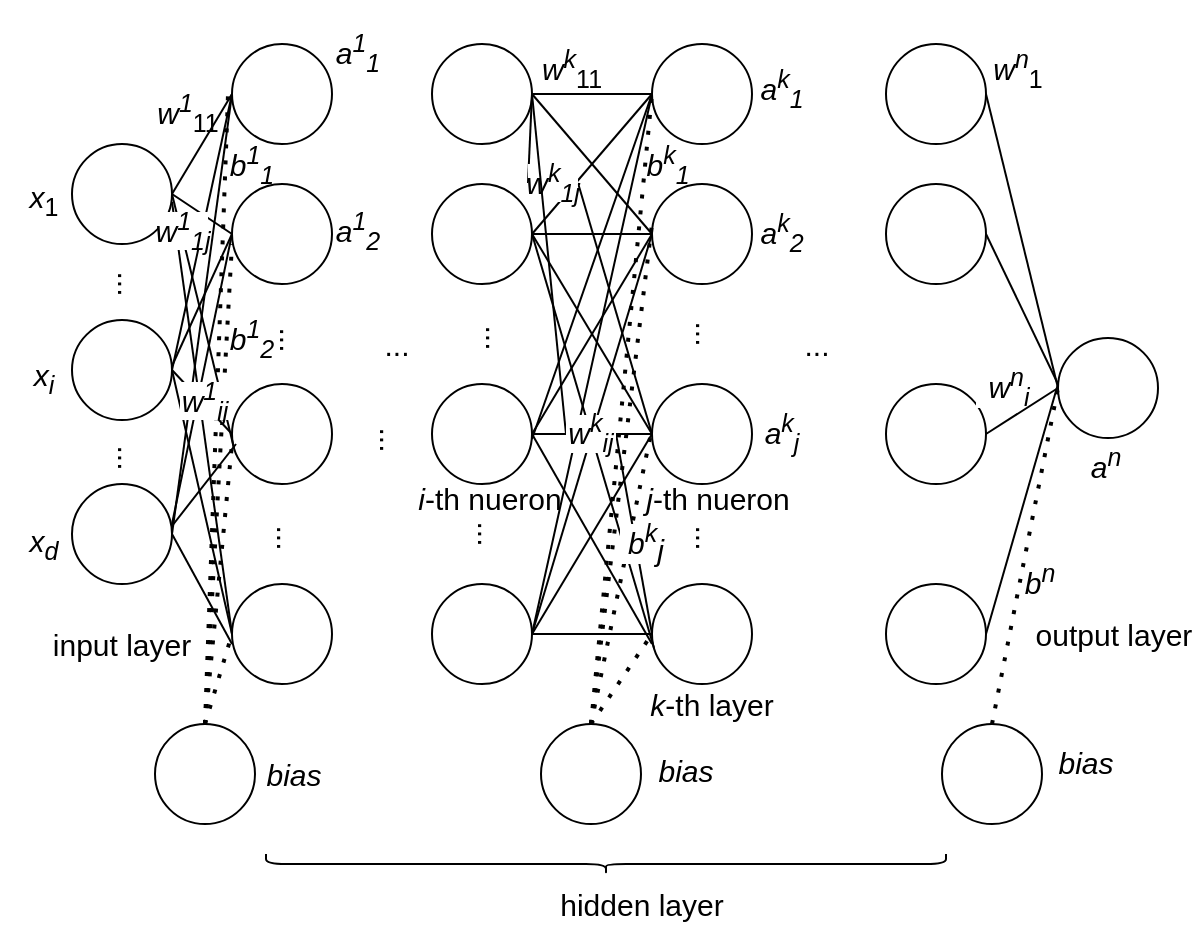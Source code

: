 <mxfile version="21.3.8" type="github">
  <diagram name="Page-1" id="8ToRotbsmDNmmr7wD_bL">
    <mxGraphModel dx="1242" dy="685" grid="1" gridSize="10" guides="1" tooltips="1" connect="1" arrows="1" fold="1" page="1" pageScale="1" pageWidth="827" pageHeight="1169" math="0" shadow="0">
      <root>
        <mxCell id="0" />
        <mxCell id="1" parent="0" />
        <mxCell id="P3CmtYsPwi7_TScskWWs-3" value="" style="ellipse;whiteSpace=wrap;html=1;aspect=fixed;" vertex="1" parent="1">
          <mxGeometry x="70" y="200" width="50" height="50" as="geometry" />
        </mxCell>
        <mxCell id="P3CmtYsPwi7_TScskWWs-4" value="" style="ellipse;whiteSpace=wrap;html=1;aspect=fixed;" vertex="1" parent="1">
          <mxGeometry x="150" y="150" width="50" height="50" as="geometry" />
        </mxCell>
        <mxCell id="P3CmtYsPwi7_TScskWWs-5" value="" style="ellipse;whiteSpace=wrap;html=1;aspect=fixed;" vertex="1" parent="1">
          <mxGeometry x="70" y="288" width="50" height="50" as="geometry" />
        </mxCell>
        <mxCell id="P3CmtYsPwi7_TScskWWs-6" value="" style="ellipse;whiteSpace=wrap;html=1;aspect=fixed;" vertex="1" parent="1">
          <mxGeometry x="70" y="370" width="50" height="50" as="geometry" />
        </mxCell>
        <mxCell id="P3CmtYsPwi7_TScskWWs-7" value="" style="ellipse;whiteSpace=wrap;html=1;aspect=fixed;" vertex="1" parent="1">
          <mxGeometry x="150" y="320" width="50" height="50" as="geometry" />
        </mxCell>
        <mxCell id="P3CmtYsPwi7_TScskWWs-8" value="" style="ellipse;whiteSpace=wrap;html=1;aspect=fixed;" vertex="1" parent="1">
          <mxGeometry x="150" y="220" width="50" height="50" as="geometry" />
        </mxCell>
        <mxCell id="P3CmtYsPwi7_TScskWWs-9" value="" style="ellipse;whiteSpace=wrap;html=1;aspect=fixed;" vertex="1" parent="1">
          <mxGeometry x="150" y="420" width="50" height="50" as="geometry" />
        </mxCell>
        <mxCell id="P3CmtYsPwi7_TScskWWs-10" value="" style="ellipse;whiteSpace=wrap;html=1;aspect=fixed;" vertex="1" parent="1">
          <mxGeometry x="250" y="420" width="50" height="50" as="geometry" />
        </mxCell>
        <mxCell id="P3CmtYsPwi7_TScskWWs-11" value="" style="ellipse;whiteSpace=wrap;html=1;aspect=fixed;" vertex="1" parent="1">
          <mxGeometry x="250" y="320" width="50" height="50" as="geometry" />
        </mxCell>
        <mxCell id="P3CmtYsPwi7_TScskWWs-12" value="" style="ellipse;whiteSpace=wrap;html=1;aspect=fixed;" vertex="1" parent="1">
          <mxGeometry x="250" y="220" width="50" height="50" as="geometry" />
        </mxCell>
        <mxCell id="P3CmtYsPwi7_TScskWWs-13" value="" style="ellipse;whiteSpace=wrap;html=1;aspect=fixed;" vertex="1" parent="1">
          <mxGeometry x="250" y="150" width="50" height="50" as="geometry" />
        </mxCell>
        <mxCell id="P3CmtYsPwi7_TScskWWs-14" value="&lt;font style=&quot;font-size: 15px;&quot;&gt;...&lt;/font&gt;" style="rounded=0;whiteSpace=wrap;html=1;strokeColor=none;fillColor=none;rotation=90;" vertex="1" parent="1">
          <mxGeometry x="84" y="260" width="30" height="20" as="geometry" />
        </mxCell>
        <mxCell id="P3CmtYsPwi7_TScskWWs-15" value="&lt;font style=&quot;font-size: 15px;&quot;&gt;...&lt;/font&gt;" style="rounded=0;whiteSpace=wrap;html=1;strokeColor=none;fillColor=none;rotation=90;" vertex="1" parent="1">
          <mxGeometry x="84" y="347" width="30" height="20" as="geometry" />
        </mxCell>
        <mxCell id="P3CmtYsPwi7_TScskWWs-16" value="&lt;font style=&quot;font-size: 15px;&quot;&gt;...&lt;/font&gt;" style="rounded=0;whiteSpace=wrap;html=1;strokeColor=none;fillColor=none;rotation=90;" vertex="1" parent="1">
          <mxGeometry x="165" y="288" width="30" height="20" as="geometry" />
        </mxCell>
        <mxCell id="P3CmtYsPwi7_TScskWWs-18" value="&lt;font style=&quot;font-size: 15px;&quot;&gt;...&lt;/font&gt;" style="rounded=0;whiteSpace=wrap;html=1;strokeColor=none;fillColor=none;rotation=90;" vertex="1" parent="1">
          <mxGeometry x="166" y="387" width="25" height="20" as="geometry" />
        </mxCell>
        <mxCell id="P3CmtYsPwi7_TScskWWs-19" value="" style="ellipse;whiteSpace=wrap;html=1;aspect=fixed;" vertex="1" parent="1">
          <mxGeometry x="563" y="297" width="50" height="50" as="geometry" />
        </mxCell>
        <mxCell id="P3CmtYsPwi7_TScskWWs-20" value="" style="endArrow=none;html=1;rounded=0;exitX=1;exitY=0.5;exitDx=0;exitDy=0;entryX=0;entryY=0.5;entryDx=0;entryDy=0;" edge="1" parent="1" source="P3CmtYsPwi7_TScskWWs-3" target="P3CmtYsPwi7_TScskWWs-4">
          <mxGeometry width="50" height="50" relative="1" as="geometry">
            <mxPoint x="390" y="450" as="sourcePoint" />
            <mxPoint x="440" y="400" as="targetPoint" />
          </mxGeometry>
        </mxCell>
        <mxCell id="P3CmtYsPwi7_TScskWWs-22" value="" style="endArrow=none;html=1;rounded=0;exitX=1;exitY=0.5;exitDx=0;exitDy=0;entryX=0;entryY=0.5;entryDx=0;entryDy=0;" edge="1" parent="1" source="P3CmtYsPwi7_TScskWWs-3" target="P3CmtYsPwi7_TScskWWs-8">
          <mxGeometry width="50" height="50" relative="1" as="geometry">
            <mxPoint x="130" y="235" as="sourcePoint" />
            <mxPoint x="162" y="194" as="targetPoint" />
          </mxGeometry>
        </mxCell>
        <mxCell id="P3CmtYsPwi7_TScskWWs-23" value="" style="endArrow=none;html=1;rounded=0;exitX=1;exitY=0.5;exitDx=0;exitDy=0;entryX=0.02;entryY=0.64;entryDx=0;entryDy=0;entryPerimeter=0;" edge="1" parent="1" source="P3CmtYsPwi7_TScskWWs-3" target="P3CmtYsPwi7_TScskWWs-7">
          <mxGeometry width="50" height="50" relative="1" as="geometry">
            <mxPoint x="140" y="245" as="sourcePoint" />
            <mxPoint x="172" y="204" as="targetPoint" />
          </mxGeometry>
        </mxCell>
        <mxCell id="P3CmtYsPwi7_TScskWWs-24" value="" style="endArrow=none;html=1;rounded=0;entryX=0.04;entryY=0.68;entryDx=0;entryDy=0;entryPerimeter=0;" edge="1" parent="1">
          <mxGeometry width="50" height="50" relative="1" as="geometry">
            <mxPoint x="150" y="445" as="sourcePoint" />
            <mxPoint x="120" y="229" as="targetPoint" />
          </mxGeometry>
        </mxCell>
        <mxCell id="P3CmtYsPwi7_TScskWWs-25" value="" style="endArrow=none;html=1;rounded=0;exitX=1;exitY=0.5;exitDx=0;exitDy=0;entryX=0;entryY=0.5;entryDx=0;entryDy=0;" edge="1" parent="1" source="P3CmtYsPwi7_TScskWWs-5" target="P3CmtYsPwi7_TScskWWs-4">
          <mxGeometry width="50" height="50" relative="1" as="geometry">
            <mxPoint x="160" y="265" as="sourcePoint" />
            <mxPoint x="192" y="224" as="targetPoint" />
          </mxGeometry>
        </mxCell>
        <mxCell id="P3CmtYsPwi7_TScskWWs-26" value="" style="endArrow=none;html=1;rounded=0;exitX=1;exitY=0.5;exitDx=0;exitDy=0;entryX=0;entryY=0.5;entryDx=0;entryDy=0;" edge="1" parent="1" target="P3CmtYsPwi7_TScskWWs-8">
          <mxGeometry width="50" height="50" relative="1" as="geometry">
            <mxPoint x="120" y="311" as="sourcePoint" />
            <mxPoint x="152" y="270" as="targetPoint" />
          </mxGeometry>
        </mxCell>
        <mxCell id="P3CmtYsPwi7_TScskWWs-27" value="" style="endArrow=none;html=1;rounded=0;exitX=1;exitY=0.5;exitDx=0;exitDy=0;entryX=0;entryY=0.5;entryDx=0;entryDy=0;" edge="1" parent="1" source="P3CmtYsPwi7_TScskWWs-5" target="P3CmtYsPwi7_TScskWWs-7">
          <mxGeometry width="50" height="50" relative="1" as="geometry">
            <mxPoint x="180" y="285" as="sourcePoint" />
            <mxPoint x="212" y="244" as="targetPoint" />
          </mxGeometry>
        </mxCell>
        <mxCell id="P3CmtYsPwi7_TScskWWs-28" value="" style="endArrow=none;html=1;rounded=0;exitX=1;exitY=0.5;exitDx=0;exitDy=0;entryX=0;entryY=0.5;entryDx=0;entryDy=0;" edge="1" parent="1" source="P3CmtYsPwi7_TScskWWs-5" target="P3CmtYsPwi7_TScskWWs-9">
          <mxGeometry width="50" height="50" relative="1" as="geometry">
            <mxPoint x="190" y="295" as="sourcePoint" />
            <mxPoint x="222" y="254" as="targetPoint" />
          </mxGeometry>
        </mxCell>
        <mxCell id="P3CmtYsPwi7_TScskWWs-29" value="" style="endArrow=none;html=1;rounded=0;exitX=1;exitY=0.5;exitDx=0;exitDy=0;entryX=0;entryY=0.5;entryDx=0;entryDy=0;" edge="1" parent="1" source="P3CmtYsPwi7_TScskWWs-6" target="P3CmtYsPwi7_TScskWWs-4">
          <mxGeometry width="50" height="50" relative="1" as="geometry">
            <mxPoint x="200" y="305" as="sourcePoint" />
            <mxPoint x="232" y="264" as="targetPoint" />
          </mxGeometry>
        </mxCell>
        <mxCell id="P3CmtYsPwi7_TScskWWs-30" value="" style="endArrow=none;html=1;rounded=0;exitX=1;exitY=0.5;exitDx=0;exitDy=0;entryX=0.04;entryY=0.68;entryDx=0;entryDy=0;entryPerimeter=0;" edge="1" parent="1">
          <mxGeometry width="50" height="50" relative="1" as="geometry">
            <mxPoint x="120" y="391" as="sourcePoint" />
            <mxPoint x="152" y="350" as="targetPoint" />
          </mxGeometry>
        </mxCell>
        <mxCell id="P3CmtYsPwi7_TScskWWs-31" value="" style="endArrow=none;html=1;rounded=0;exitX=1;exitY=0.5;exitDx=0;exitDy=0;" edge="1" parent="1" source="P3CmtYsPwi7_TScskWWs-6">
          <mxGeometry width="50" height="50" relative="1" as="geometry">
            <mxPoint x="220" y="325" as="sourcePoint" />
            <mxPoint x="150" y="450" as="targetPoint" />
          </mxGeometry>
        </mxCell>
        <mxCell id="P3CmtYsPwi7_TScskWWs-32" value="" style="endArrow=none;html=1;rounded=0;entryX=0;entryY=0.5;entryDx=0;entryDy=0;" edge="1" parent="1" target="P3CmtYsPwi7_TScskWWs-8">
          <mxGeometry width="50" height="50" relative="1" as="geometry">
            <mxPoint x="120" y="390" as="sourcePoint" />
            <mxPoint x="146" y="347" as="targetPoint" />
          </mxGeometry>
        </mxCell>
        <mxCell id="P3CmtYsPwi7_TScskWWs-33" value="&lt;font style=&quot;font-size: 15px;&quot;&gt;...&lt;/font&gt;" style="rounded=0;whiteSpace=wrap;html=1;strokeColor=none;fillColor=none;rotation=0;" vertex="1" parent="1">
          <mxGeometry x="220" y="290" width="25" height="20" as="geometry" />
        </mxCell>
        <mxCell id="P3CmtYsPwi7_TScskWWs-34" value="" style="ellipse;whiteSpace=wrap;html=1;aspect=fixed;" vertex="1" parent="1">
          <mxGeometry x="477" y="420" width="50" height="50" as="geometry" />
        </mxCell>
        <mxCell id="P3CmtYsPwi7_TScskWWs-35" value="" style="ellipse;whiteSpace=wrap;html=1;aspect=fixed;" vertex="1" parent="1">
          <mxGeometry x="477" y="320" width="50" height="50" as="geometry" />
        </mxCell>
        <mxCell id="P3CmtYsPwi7_TScskWWs-36" value="" style="ellipse;whiteSpace=wrap;html=1;aspect=fixed;" vertex="1" parent="1">
          <mxGeometry x="477" y="220" width="50" height="50" as="geometry" />
        </mxCell>
        <mxCell id="P3CmtYsPwi7_TScskWWs-37" value="" style="ellipse;whiteSpace=wrap;html=1;aspect=fixed;" vertex="1" parent="1">
          <mxGeometry x="477" y="150" width="50" height="50" as="geometry" />
        </mxCell>
        <mxCell id="P3CmtYsPwi7_TScskWWs-38" value="&lt;font style=&quot;font-size: 15px;&quot;&gt;...&lt;/font&gt;" style="rounded=0;whiteSpace=wrap;html=1;strokeColor=none;fillColor=none;rotation=0;" vertex="1" parent="1">
          <mxGeometry x="430" y="290" width="25" height="20" as="geometry" />
        </mxCell>
        <mxCell id="P3CmtYsPwi7_TScskWWs-42" value="" style="endArrow=none;html=1;rounded=0;exitX=1;exitY=0.5;exitDx=0;exitDy=0;entryX=0;entryY=0.5;entryDx=0;entryDy=0;" edge="1" parent="1" source="P3CmtYsPwi7_TScskWWs-37" target="P3CmtYsPwi7_TScskWWs-19">
          <mxGeometry width="50" height="50" relative="1" as="geometry">
            <mxPoint x="473" y="450" as="sourcePoint" />
            <mxPoint x="523" y="400" as="targetPoint" />
          </mxGeometry>
        </mxCell>
        <mxCell id="P3CmtYsPwi7_TScskWWs-45" value="" style="endArrow=none;html=1;rounded=0;exitX=1;exitY=0.5;exitDx=0;exitDy=0;" edge="1" parent="1" source="P3CmtYsPwi7_TScskWWs-34">
          <mxGeometry width="50" height="50" relative="1" as="geometry">
            <mxPoint x="557" y="205" as="sourcePoint" />
            <mxPoint x="563" y="320" as="targetPoint" />
          </mxGeometry>
        </mxCell>
        <mxCell id="P3CmtYsPwi7_TScskWWs-46" value="" style="endArrow=none;html=1;rounded=0;exitX=1;exitY=0.5;exitDx=0;exitDy=0;" edge="1" parent="1" source="P3CmtYsPwi7_TScskWWs-36">
          <mxGeometry width="50" height="50" relative="1" as="geometry">
            <mxPoint x="567" y="215" as="sourcePoint" />
            <mxPoint x="563" y="320" as="targetPoint" />
          </mxGeometry>
        </mxCell>
        <mxCell id="P3CmtYsPwi7_TScskWWs-47" value="" style="ellipse;whiteSpace=wrap;html=1;aspect=fixed;" vertex="1" parent="1">
          <mxGeometry x="360" y="420" width="50" height="50" as="geometry" />
        </mxCell>
        <mxCell id="P3CmtYsPwi7_TScskWWs-48" value="" style="ellipse;whiteSpace=wrap;html=1;aspect=fixed;" vertex="1" parent="1">
          <mxGeometry x="360" y="320" width="50" height="50" as="geometry" />
        </mxCell>
        <mxCell id="P3CmtYsPwi7_TScskWWs-49" value="" style="ellipse;whiteSpace=wrap;html=1;aspect=fixed;" vertex="1" parent="1">
          <mxGeometry x="360" y="220" width="50" height="50" as="geometry" />
        </mxCell>
        <mxCell id="P3CmtYsPwi7_TScskWWs-50" value="" style="ellipse;whiteSpace=wrap;html=1;aspect=fixed;" vertex="1" parent="1">
          <mxGeometry x="360" y="150" width="50" height="50" as="geometry" />
        </mxCell>
        <mxCell id="P3CmtYsPwi7_TScskWWs-51" value="&lt;font style=&quot;font-size: 15px;&quot;&gt;...&lt;/font&gt;" style="rounded=0;whiteSpace=wrap;html=1;strokeColor=none;fillColor=none;rotation=90;" vertex="1" parent="1">
          <mxGeometry x="373" y="285" width="30" height="20" as="geometry" />
        </mxCell>
        <mxCell id="P3CmtYsPwi7_TScskWWs-52" value="&lt;font style=&quot;font-size: 15px;&quot;&gt;...&lt;/font&gt;" style="rounded=0;whiteSpace=wrap;html=1;strokeColor=none;fillColor=none;rotation=90;" vertex="1" parent="1">
          <mxGeometry x="268" y="287" width="30" height="20" as="geometry" />
        </mxCell>
        <mxCell id="P3CmtYsPwi7_TScskWWs-53" value="&lt;font style=&quot;font-size: 15px;&quot;&gt;...&lt;/font&gt;" style="rounded=0;whiteSpace=wrap;html=1;strokeColor=none;fillColor=none;rotation=90;" vertex="1" parent="1">
          <mxGeometry x="264" y="385" width="30" height="20" as="geometry" />
        </mxCell>
        <mxCell id="P3CmtYsPwi7_TScskWWs-54" value="&lt;font style=&quot;font-size: 15px;&quot;&gt;...&lt;/font&gt;" style="rounded=0;whiteSpace=wrap;html=1;strokeColor=none;fillColor=none;rotation=90;" vertex="1" parent="1">
          <mxGeometry x="373" y="387" width="30" height="20" as="geometry" />
        </mxCell>
        <mxCell id="P3CmtYsPwi7_TScskWWs-55" value="" style="endArrow=none;html=1;rounded=0;exitX=1;exitY=0.5;exitDx=0;exitDy=0;entryX=0;entryY=0.5;entryDx=0;entryDy=0;" edge="1" parent="1" source="P3CmtYsPwi7_TScskWWs-13" target="P3CmtYsPwi7_TScskWWs-50">
          <mxGeometry width="50" height="50" relative="1" as="geometry">
            <mxPoint x="410" y="450" as="sourcePoint" />
            <mxPoint x="460" y="400" as="targetPoint" />
          </mxGeometry>
        </mxCell>
        <mxCell id="P3CmtYsPwi7_TScskWWs-56" value="&lt;font style=&quot;font-size: 15px;&quot;&gt;...&lt;/font&gt;" style="rounded=0;whiteSpace=wrap;html=1;strokeColor=none;fillColor=none;rotation=90;" vertex="1" parent="1">
          <mxGeometry x="215" y="338" width="30" height="20" as="geometry" />
        </mxCell>
        <mxCell id="P3CmtYsPwi7_TScskWWs-64" value="" style="endArrow=none;html=1;rounded=0;exitX=1;exitY=0.5;exitDx=0;exitDy=0;entryX=0;entryY=0.5;entryDx=0;entryDy=0;" edge="1" parent="1" source="P3CmtYsPwi7_TScskWWs-13" target="P3CmtYsPwi7_TScskWWs-49">
          <mxGeometry width="50" height="50" relative="1" as="geometry">
            <mxPoint x="310" y="185" as="sourcePoint" />
            <mxPoint x="370" y="185" as="targetPoint" />
          </mxGeometry>
        </mxCell>
        <mxCell id="P3CmtYsPwi7_TScskWWs-65" value="" style="endArrow=none;html=1;rounded=0;exitX=1;exitY=0.5;exitDx=0;exitDy=0;entryX=0;entryY=0.5;entryDx=0;entryDy=0;" edge="1" parent="1" source="P3CmtYsPwi7_TScskWWs-98" target="P3CmtYsPwi7_TScskWWs-48">
          <mxGeometry width="50" height="50" relative="1" as="geometry">
            <mxPoint x="320" y="195" as="sourcePoint" />
            <mxPoint x="380" y="195" as="targetPoint" />
          </mxGeometry>
        </mxCell>
        <mxCell id="P3CmtYsPwi7_TScskWWs-66" value="" style="endArrow=none;html=1;rounded=0;exitX=1;exitY=0.5;exitDx=0;exitDy=0;entryX=0;entryY=0.5;entryDx=0;entryDy=0;" edge="1" parent="1" source="P3CmtYsPwi7_TScskWWs-100" target="P3CmtYsPwi7_TScskWWs-47">
          <mxGeometry width="50" height="50" relative="1" as="geometry">
            <mxPoint x="330" y="205" as="sourcePoint" />
            <mxPoint x="390" y="205" as="targetPoint" />
          </mxGeometry>
        </mxCell>
        <mxCell id="P3CmtYsPwi7_TScskWWs-67" value="" style="endArrow=none;html=1;rounded=0;exitX=1;exitY=0.5;exitDx=0;exitDy=0;entryX=0;entryY=0.5;entryDx=0;entryDy=0;" edge="1" parent="1" source="P3CmtYsPwi7_TScskWWs-12" target="P3CmtYsPwi7_TScskWWs-50">
          <mxGeometry width="50" height="50" relative="1" as="geometry">
            <mxPoint x="340" y="215" as="sourcePoint" />
            <mxPoint x="400" y="215" as="targetPoint" />
          </mxGeometry>
        </mxCell>
        <mxCell id="P3CmtYsPwi7_TScskWWs-68" value="" style="endArrow=none;html=1;rounded=0;exitX=1;exitY=0.5;exitDx=0;exitDy=0;entryX=0;entryY=0.5;entryDx=0;entryDy=0;" edge="1" parent="1" source="P3CmtYsPwi7_TScskWWs-12" target="P3CmtYsPwi7_TScskWWs-49">
          <mxGeometry width="50" height="50" relative="1" as="geometry">
            <mxPoint x="350" y="225" as="sourcePoint" />
            <mxPoint x="410" y="225" as="targetPoint" />
          </mxGeometry>
        </mxCell>
        <mxCell id="P3CmtYsPwi7_TScskWWs-69" value="" style="endArrow=none;html=1;rounded=0;exitX=1;exitY=0.5;exitDx=0;exitDy=0;entryX=0;entryY=0.5;entryDx=0;entryDy=0;" edge="1" parent="1" source="P3CmtYsPwi7_TScskWWs-12" target="P3CmtYsPwi7_TScskWWs-48">
          <mxGeometry width="50" height="50" relative="1" as="geometry">
            <mxPoint x="360" y="235" as="sourcePoint" />
            <mxPoint x="420" y="235" as="targetPoint" />
          </mxGeometry>
        </mxCell>
        <mxCell id="P3CmtYsPwi7_TScskWWs-70" value="" style="endArrow=none;html=1;rounded=0;entryX=0.02;entryY=0.64;entryDx=0;entryDy=0;entryPerimeter=0;" edge="1" parent="1" target="P3CmtYsPwi7_TScskWWs-47">
          <mxGeometry width="50" height="50" relative="1" as="geometry">
            <mxPoint x="300" y="245" as="sourcePoint" />
            <mxPoint x="430" y="245" as="targetPoint" />
          </mxGeometry>
        </mxCell>
        <mxCell id="P3CmtYsPwi7_TScskWWs-71" value="" style="endArrow=none;html=1;rounded=0;exitX=1;exitY=0.5;exitDx=0;exitDy=0;entryX=0;entryY=0.5;entryDx=0;entryDy=0;" edge="1" parent="1" target="P3CmtYsPwi7_TScskWWs-50">
          <mxGeometry width="50" height="50" relative="1" as="geometry">
            <mxPoint x="300" y="347.5" as="sourcePoint" />
            <mxPoint x="360" y="347.5" as="targetPoint" />
          </mxGeometry>
        </mxCell>
        <mxCell id="P3CmtYsPwi7_TScskWWs-72" value="" style="endArrow=none;html=1;rounded=0;exitX=1;exitY=0.5;exitDx=0;exitDy=0;entryX=0;entryY=0.5;entryDx=0;entryDy=0;" edge="1" parent="1" source="P3CmtYsPwi7_TScskWWs-11" target="P3CmtYsPwi7_TScskWWs-49">
          <mxGeometry width="50" height="50" relative="1" as="geometry">
            <mxPoint x="390" y="265" as="sourcePoint" />
            <mxPoint x="450" y="265" as="targetPoint" />
          </mxGeometry>
        </mxCell>
        <mxCell id="P3CmtYsPwi7_TScskWWs-73" value="" style="endArrow=none;html=1;rounded=0;exitX=1;exitY=0.5;exitDx=0;exitDy=0;entryX=0;entryY=0.5;entryDx=0;entryDy=0;" edge="1" parent="1" source="P3CmtYsPwi7_TScskWWs-11" target="P3CmtYsPwi7_TScskWWs-48">
          <mxGeometry width="50" height="50" relative="1" as="geometry">
            <mxPoint x="400" y="275" as="sourcePoint" />
            <mxPoint x="460" y="275" as="targetPoint" />
          </mxGeometry>
        </mxCell>
        <mxCell id="P3CmtYsPwi7_TScskWWs-74" value="" style="endArrow=none;html=1;rounded=0;exitX=1;exitY=0.5;exitDx=0;exitDy=0;" edge="1" parent="1" source="P3CmtYsPwi7_TScskWWs-11">
          <mxGeometry width="50" height="50" relative="1" as="geometry">
            <mxPoint x="410" y="285" as="sourcePoint" />
            <mxPoint x="360" y="450" as="targetPoint" />
          </mxGeometry>
        </mxCell>
        <mxCell id="P3CmtYsPwi7_TScskWWs-75" value="" style="endArrow=none;html=1;rounded=0;exitX=1;exitY=0.5;exitDx=0;exitDy=0;entryX=0;entryY=0.5;entryDx=0;entryDy=0;" edge="1" parent="1" source="P3CmtYsPwi7_TScskWWs-10" target="P3CmtYsPwi7_TScskWWs-50">
          <mxGeometry width="50" height="50" relative="1" as="geometry">
            <mxPoint x="420" y="295" as="sourcePoint" />
            <mxPoint x="480" y="295" as="targetPoint" />
          </mxGeometry>
        </mxCell>
        <mxCell id="P3CmtYsPwi7_TScskWWs-76" value="" style="endArrow=none;html=1;rounded=0;exitX=1;exitY=0.5;exitDx=0;exitDy=0;entryX=0;entryY=0.5;entryDx=0;entryDy=0;" edge="1" parent="1" source="P3CmtYsPwi7_TScskWWs-10" target="P3CmtYsPwi7_TScskWWs-49">
          <mxGeometry width="50" height="50" relative="1" as="geometry">
            <mxPoint x="430" y="305" as="sourcePoint" />
            <mxPoint x="490" y="305" as="targetPoint" />
          </mxGeometry>
        </mxCell>
        <mxCell id="P3CmtYsPwi7_TScskWWs-77" value="" style="endArrow=none;html=1;rounded=0;exitX=1;exitY=0.5;exitDx=0;exitDy=0;entryX=0;entryY=0.5;entryDx=0;entryDy=0;" edge="1" parent="1" source="P3CmtYsPwi7_TScskWWs-10" target="P3CmtYsPwi7_TScskWWs-48">
          <mxGeometry width="50" height="50" relative="1" as="geometry">
            <mxPoint x="440" y="315" as="sourcePoint" />
            <mxPoint x="500" y="315" as="targetPoint" />
          </mxGeometry>
        </mxCell>
        <mxCell id="P3CmtYsPwi7_TScskWWs-78" value="" style="endArrow=none;html=1;rounded=0;exitX=1;exitY=0.5;exitDx=0;exitDy=0;entryX=0;entryY=0.5;entryDx=0;entryDy=0;" edge="1" parent="1" source="P3CmtYsPwi7_TScskWWs-10" target="P3CmtYsPwi7_TScskWWs-47">
          <mxGeometry width="50" height="50" relative="1" as="geometry">
            <mxPoint x="450" y="325" as="sourcePoint" />
            <mxPoint x="510" y="325" as="targetPoint" />
          </mxGeometry>
        </mxCell>
        <mxCell id="P3CmtYsPwi7_TScskWWs-80" value="&lt;font style=&quot;font-size: 15px;&quot;&gt;input layer&lt;/font&gt;" style="rounded=0;whiteSpace=wrap;html=1;fillColor=none;strokeColor=none;" vertex="1" parent="1">
          <mxGeometry x="55" y="420" width="80" height="60" as="geometry" />
        </mxCell>
        <mxCell id="P3CmtYsPwi7_TScskWWs-81" value="" style="shape=curlyBracket;whiteSpace=wrap;html=1;rounded=1;labelPosition=left;verticalLabelPosition=middle;align=right;verticalAlign=middle;rotation=-90;" vertex="1" parent="1">
          <mxGeometry x="332" y="390" width="10" height="340" as="geometry" />
        </mxCell>
        <mxCell id="P3CmtYsPwi7_TScskWWs-82" value="&lt;font style=&quot;font-size: 15px;&quot;&gt;hidden layer&lt;/font&gt;" style="rounded=0;whiteSpace=wrap;html=1;fillColor=none;strokeColor=none;" vertex="1" parent="1">
          <mxGeometry x="250" y="565" width="210" height="30" as="geometry" />
        </mxCell>
        <mxCell id="P3CmtYsPwi7_TScskWWs-83" value="&lt;font style=&quot;font-size: 15px;&quot;&gt;output layer&lt;/font&gt;" style="rounded=0;whiteSpace=wrap;html=1;fillColor=none;strokeColor=none;" vertex="1" parent="1">
          <mxGeometry x="547" y="415" width="88" height="60" as="geometry" />
        </mxCell>
        <mxCell id="P3CmtYsPwi7_TScskWWs-84" value="&lt;font style=&quot;font-size: 15px;&quot;&gt;&lt;i&gt;k&lt;/i&gt;-th layer&lt;/font&gt;" style="rounded=0;whiteSpace=wrap;html=1;fillColor=none;strokeColor=none;" vertex="1" parent="1">
          <mxGeometry x="350" y="450" width="80" height="60" as="geometry" />
        </mxCell>
        <mxCell id="P3CmtYsPwi7_TScskWWs-86" value="&lt;font style=&quot;font-size: 15px;&quot;&gt;&lt;i&gt;x&lt;/i&gt;&lt;sub&gt;1&lt;/sub&gt;&lt;/font&gt;" style="rounded=0;whiteSpace=wrap;html=1;fillColor=none;strokeColor=none;" vertex="1" parent="1">
          <mxGeometry x="34" y="198" width="44" height="60" as="geometry" />
        </mxCell>
        <mxCell id="P3CmtYsPwi7_TScskWWs-89" value="&lt;font style=&quot;font-size: 15px;&quot;&gt;&lt;i&gt;x&lt;sub&gt;d&lt;/sub&gt;&lt;/i&gt;&lt;/font&gt;" style="rounded=0;whiteSpace=wrap;html=1;fillColor=none;strokeColor=none;" vertex="1" parent="1">
          <mxGeometry x="34" y="370" width="44" height="60" as="geometry" />
        </mxCell>
        <mxCell id="P3CmtYsPwi7_TScskWWs-90" value="&lt;font style=&quot;font-size: 15px;&quot;&gt;&lt;i&gt;x&lt;sub&gt;i&lt;/sub&gt;&lt;/i&gt;&lt;/font&gt;" style="rounded=0;whiteSpace=wrap;html=1;fillColor=none;strokeColor=none;" vertex="1" parent="1">
          <mxGeometry x="34" y="287" width="44" height="60" as="geometry" />
        </mxCell>
        <mxCell id="P3CmtYsPwi7_TScskWWs-91" value="&lt;font style=&quot;font-size: 15px;&quot;&gt;&lt;i&gt;w&lt;sup&gt;1&lt;/sup&gt;&lt;/i&gt;&lt;sub&gt;11&lt;/sub&gt;&lt;/font&gt;" style="rounded=0;whiteSpace=wrap;html=1;fillColor=none;strokeColor=none;" vertex="1" parent="1">
          <mxGeometry x="106" y="150" width="44" height="70" as="geometry" />
        </mxCell>
        <mxCell id="P3CmtYsPwi7_TScskWWs-95" value="&lt;span style=&quot;font-size: 15px;&quot;&gt;&lt;i&gt;a&lt;sup&gt;n&lt;/sup&gt;&lt;/i&gt;&lt;/span&gt;" style="rounded=0;whiteSpace=wrap;html=1;fillColor=none;strokeColor=none;" vertex="1" parent="1">
          <mxGeometry x="565" y="330" width="44" height="60" as="geometry" />
        </mxCell>
        <mxCell id="P3CmtYsPwi7_TScskWWs-96" value="&lt;font style=&quot;font-size: 15px;&quot;&gt;&lt;i&gt;w&lt;sup&gt;1&lt;/sup&gt;&lt;sub&gt;1j&lt;/sub&gt;&lt;/i&gt;&lt;/font&gt;" style="rounded=0;whiteSpace=wrap;html=1;fillColor=default;strokeColor=none;" vertex="1" parent="1">
          <mxGeometry x="113" y="234" width="25" height="19" as="geometry" />
        </mxCell>
        <mxCell id="P3CmtYsPwi7_TScskWWs-97" value="&lt;font style=&quot;font-size: 15px;&quot;&gt;&lt;i&gt;w&lt;sup&gt;k&lt;/sup&gt;&lt;/i&gt;&lt;sub&gt;11&lt;/sub&gt;&lt;/font&gt;" style="rounded=0;whiteSpace=wrap;html=1;fillColor=none;strokeColor=none;" vertex="1" parent="1">
          <mxGeometry x="298" y="128" width="44" height="70" as="geometry" />
        </mxCell>
        <mxCell id="P3CmtYsPwi7_TScskWWs-99" value="" style="endArrow=none;html=1;rounded=0;exitX=1;exitY=0.5;exitDx=0;exitDy=0;entryX=0;entryY=0.5;entryDx=0;entryDy=0;" edge="1" parent="1" source="P3CmtYsPwi7_TScskWWs-13" target="P3CmtYsPwi7_TScskWWs-98">
          <mxGeometry width="50" height="50" relative="1" as="geometry">
            <mxPoint x="300" y="175" as="sourcePoint" />
            <mxPoint x="360" y="345" as="targetPoint" />
          </mxGeometry>
        </mxCell>
        <mxCell id="P3CmtYsPwi7_TScskWWs-98" value="&lt;font style=&quot;font-size: 15px;&quot;&gt;&lt;i&gt;w&lt;sup&gt;k&lt;/sup&gt;&lt;sub&gt;1j&lt;/sub&gt;&lt;/i&gt;&lt;/font&gt;" style="rounded=0;whiteSpace=wrap;html=1;fillColor=default;strokeColor=none;" vertex="1" parent="1">
          <mxGeometry x="298" y="210" width="25" height="19" as="geometry" />
        </mxCell>
        <mxCell id="P3CmtYsPwi7_TScskWWs-102" value="" style="endArrow=none;html=1;rounded=0;exitX=1;exitY=0.5;exitDx=0;exitDy=0;entryX=0;entryY=0.5;entryDx=0;entryDy=0;" edge="1" parent="1" source="P3CmtYsPwi7_TScskWWs-13" target="P3CmtYsPwi7_TScskWWs-100">
          <mxGeometry width="50" height="50" relative="1" as="geometry">
            <mxPoint x="300" y="175" as="sourcePoint" />
            <mxPoint x="360" y="445" as="targetPoint" />
          </mxGeometry>
        </mxCell>
        <mxCell id="P3CmtYsPwi7_TScskWWs-100" value="&lt;font style=&quot;font-size: 15px;&quot;&gt;&lt;i&gt;w&lt;sup&gt;k&lt;/sup&gt;&lt;sub&gt;ij&lt;/sub&gt;&lt;/i&gt;&lt;/font&gt;" style="rounded=0;whiteSpace=wrap;html=1;fillColor=default;strokeColor=none;" vertex="1" parent="1">
          <mxGeometry x="317" y="335.5" width="25" height="19" as="geometry" />
        </mxCell>
        <mxCell id="P3CmtYsPwi7_TScskWWs-103" value="&lt;font style=&quot;font-size: 15px;&quot;&gt;&lt;i&gt;i&lt;/i&gt;-th nueron&lt;/font&gt;" style="rounded=0;whiteSpace=wrap;html=1;fillColor=none;strokeColor=none;" vertex="1" parent="1">
          <mxGeometry x="239" y="347" width="80" height="60" as="geometry" />
        </mxCell>
        <mxCell id="P3CmtYsPwi7_TScskWWs-104" value="&lt;font style=&quot;font-size: 15px;&quot;&gt;&lt;i&gt;j&lt;/i&gt;-th nueron&lt;/font&gt;" style="rounded=0;whiteSpace=wrap;html=1;fillColor=none;strokeColor=none;" vertex="1" parent="1">
          <mxGeometry x="353" y="347" width="80" height="60" as="geometry" />
        </mxCell>
        <mxCell id="P3CmtYsPwi7_TScskWWs-105" value="&lt;font style=&quot;font-size: 15px;&quot;&gt;&lt;i&gt;w&lt;sup&gt;n&lt;/sup&gt;&lt;/i&gt;&lt;sub&gt;1&lt;/sub&gt;&lt;/font&gt;" style="rounded=0;whiteSpace=wrap;html=1;fillColor=none;strokeColor=none;" vertex="1" parent="1">
          <mxGeometry x="521" y="128" width="44" height="70" as="geometry" />
        </mxCell>
        <mxCell id="P3CmtYsPwi7_TScskWWs-106" value="&lt;font style=&quot;font-size: 15px;&quot;&gt;&lt;i&gt;w&lt;sup style=&quot;&quot;&gt;n&lt;/sup&gt;&lt;sub&gt;i&lt;/sub&gt;&lt;/i&gt;&lt;/font&gt;" style="rounded=0;whiteSpace=wrap;html=1;fillColor=default;strokeColor=none;" vertex="1" parent="1">
          <mxGeometry x="522" y="312" width="33" height="20" as="geometry" />
        </mxCell>
        <mxCell id="P3CmtYsPwi7_TScskWWs-108" value="" style="endArrow=none;html=1;rounded=0;exitX=1;exitY=0.5;exitDx=0;exitDy=0;entryX=0;entryY=0.5;entryDx=0;entryDy=0;" edge="1" parent="1" source="P3CmtYsPwi7_TScskWWs-35" target="P3CmtYsPwi7_TScskWWs-19">
          <mxGeometry width="50" height="50" relative="1" as="geometry">
            <mxPoint x="537" y="455" as="sourcePoint" />
            <mxPoint x="573" y="330" as="targetPoint" />
          </mxGeometry>
        </mxCell>
        <mxCell id="P3CmtYsPwi7_TScskWWs-110" value="&lt;span style=&quot;font-size: 15px;&quot;&gt;&lt;i&gt;a&lt;sup&gt;1&lt;/sup&gt;&lt;sub&gt;1&lt;/sub&gt;&lt;/i&gt;&lt;/span&gt;" style="rounded=0;whiteSpace=wrap;html=1;fillColor=none;strokeColor=none;" vertex="1" parent="1">
          <mxGeometry x="191" y="130" width="44" height="50" as="geometry" />
        </mxCell>
        <mxCell id="P3CmtYsPwi7_TScskWWs-111" value="&lt;span style=&quot;font-size: 15px;&quot;&gt;&lt;i&gt;a&lt;sup&gt;1&lt;/sup&gt;&lt;sub&gt;2&lt;/sub&gt;&lt;/i&gt;&lt;/span&gt;" style="rounded=0;whiteSpace=wrap;html=1;fillColor=none;strokeColor=none;" vertex="1" parent="1">
          <mxGeometry x="191" y="218.5" width="44" height="50" as="geometry" />
        </mxCell>
        <mxCell id="P3CmtYsPwi7_TScskWWs-112" value="&lt;span style=&quot;font-size: 15px;&quot;&gt;&lt;i&gt;a&lt;sup&gt;k&lt;/sup&gt;&lt;sub&gt;1&lt;/sub&gt;&lt;/i&gt;&lt;/span&gt;" style="rounded=0;whiteSpace=wrap;html=1;fillColor=none;strokeColor=none;" vertex="1" parent="1">
          <mxGeometry x="403" y="148" width="44" height="50" as="geometry" />
        </mxCell>
        <mxCell id="P3CmtYsPwi7_TScskWWs-113" value="&lt;span style=&quot;font-size: 15px;&quot;&gt;&lt;i&gt;a&lt;sup&gt;k&lt;/sup&gt;&lt;sub&gt;2&lt;/sub&gt;&lt;/i&gt;&lt;/span&gt;" style="rounded=0;whiteSpace=wrap;html=1;fillColor=none;strokeColor=none;" vertex="1" parent="1">
          <mxGeometry x="403" y="220" width="44" height="50" as="geometry" />
        </mxCell>
        <mxCell id="P3CmtYsPwi7_TScskWWs-114" value="&lt;span style=&quot;font-size: 15px;&quot;&gt;&lt;i&gt;a&lt;sup&gt;k&lt;/sup&gt;&lt;sub&gt;j&lt;/sub&gt;&lt;/i&gt;&lt;/span&gt;" style="rounded=0;whiteSpace=wrap;html=1;fillColor=none;strokeColor=none;" vertex="1" parent="1">
          <mxGeometry x="403" y="320" width="44" height="50" as="geometry" />
        </mxCell>
        <mxCell id="P3CmtYsPwi7_TScskWWs-115" value="" style="ellipse;whiteSpace=wrap;html=1;aspect=fixed;" vertex="1" parent="1">
          <mxGeometry x="111.5" y="490" width="50" height="50" as="geometry" />
        </mxCell>
        <mxCell id="P3CmtYsPwi7_TScskWWs-116" value="" style="endArrow=none;dashed=1;html=1;dashPattern=1 3;strokeWidth=2;rounded=0;exitX=0.5;exitY=0;exitDx=0;exitDy=0;entryX=0.955;entryY=0.357;entryDx=0;entryDy=0;entryPerimeter=0;" edge="1" parent="1" source="P3CmtYsPwi7_TScskWWs-115" target="P3CmtYsPwi7_TScskWWs-91">
          <mxGeometry width="50" height="50" relative="1" as="geometry">
            <mxPoint x="360" y="430" as="sourcePoint" />
            <mxPoint x="410" y="380" as="targetPoint" />
          </mxGeometry>
        </mxCell>
        <mxCell id="P3CmtYsPwi7_TScskWWs-118" value="" style="endArrow=none;dashed=1;html=1;dashPattern=1 3;strokeWidth=2;rounded=0;exitX=0.5;exitY=0;exitDx=0;exitDy=0;" edge="1" parent="1" source="P3CmtYsPwi7_TScskWWs-115">
          <mxGeometry width="50" height="50" relative="1" as="geometry">
            <mxPoint x="147" y="500" as="sourcePoint" />
            <mxPoint x="150" y="250" as="targetPoint" />
          </mxGeometry>
        </mxCell>
        <mxCell id="P3CmtYsPwi7_TScskWWs-119" value="" style="endArrow=none;dashed=1;html=1;dashPattern=1 3;strokeWidth=2;rounded=0;exitX=0.5;exitY=0;exitDx=0;exitDy=0;" edge="1" parent="1" source="P3CmtYsPwi7_TScskWWs-115">
          <mxGeometry width="50" height="50" relative="1" as="geometry">
            <mxPoint x="157" y="510" as="sourcePoint" />
            <mxPoint x="150" y="350" as="targetPoint" />
          </mxGeometry>
        </mxCell>
        <mxCell id="P3CmtYsPwi7_TScskWWs-120" value="&lt;font style=&quot;font-size: 15px;&quot;&gt;&lt;i&gt;w&lt;sup&gt;1&lt;/sup&gt;&lt;sub&gt;ij&lt;/sub&gt;&lt;/i&gt;&lt;/font&gt;" style="rounded=0;whiteSpace=wrap;html=1;fillColor=default;strokeColor=none;" vertex="1" parent="1">
          <mxGeometry x="124" y="319" width="25" height="19" as="geometry" />
        </mxCell>
        <mxCell id="P3CmtYsPwi7_TScskWWs-121" value="" style="endArrow=none;dashed=1;html=1;dashPattern=1 3;strokeWidth=2;rounded=0;exitX=0.5;exitY=0;exitDx=0;exitDy=0;entryX=0;entryY=0.5;entryDx=0;entryDy=0;" edge="1" parent="1" source="P3CmtYsPwi7_TScskWWs-115" target="P3CmtYsPwi7_TScskWWs-9">
          <mxGeometry width="50" height="50" relative="1" as="geometry">
            <mxPoint x="147" y="500" as="sourcePoint" />
            <mxPoint x="160" y="360" as="targetPoint" />
          </mxGeometry>
        </mxCell>
        <mxCell id="P3CmtYsPwi7_TScskWWs-122" value="" style="endArrow=none;dashed=1;html=1;dashPattern=1 3;strokeWidth=2;rounded=0;exitX=0.5;exitY=0;exitDx=0;exitDy=0;entryX=0;entryY=0.5;entryDx=0;entryDy=0;" edge="1" parent="1" source="P3CmtYsPwi7_TScskWWs-123" target="P3CmtYsPwi7_TScskWWs-50">
          <mxGeometry width="50" height="50" relative="1" as="geometry">
            <mxPoint x="157" y="510" as="sourcePoint" />
            <mxPoint x="170" y="370" as="targetPoint" />
          </mxGeometry>
        </mxCell>
        <mxCell id="P3CmtYsPwi7_TScskWWs-123" value="" style="ellipse;whiteSpace=wrap;html=1;aspect=fixed;" vertex="1" parent="1">
          <mxGeometry x="304.5" y="490" width="50" height="50" as="geometry" />
        </mxCell>
        <mxCell id="P3CmtYsPwi7_TScskWWs-124" value="" style="ellipse;whiteSpace=wrap;html=1;aspect=fixed;" vertex="1" parent="1">
          <mxGeometry x="505" y="490" width="50" height="50" as="geometry" />
        </mxCell>
        <mxCell id="P3CmtYsPwi7_TScskWWs-125" value="" style="endArrow=none;dashed=1;html=1;dashPattern=1 3;strokeWidth=2;rounded=0;exitX=0.5;exitY=0;exitDx=0;exitDy=0;" edge="1" parent="1" source="P3CmtYsPwi7_TScskWWs-123">
          <mxGeometry width="50" height="50" relative="1" as="geometry">
            <mxPoint x="340" y="500" as="sourcePoint" />
            <mxPoint x="360" y="240" as="targetPoint" />
          </mxGeometry>
        </mxCell>
        <mxCell id="P3CmtYsPwi7_TScskWWs-126" value="" style="endArrow=none;dashed=1;html=1;dashPattern=1 3;strokeWidth=2;rounded=0;exitX=0.5;exitY=0;exitDx=0;exitDy=0;entryX=0.088;entryY=-0.083;entryDx=0;entryDy=0;entryPerimeter=0;" edge="1" parent="1" source="P3CmtYsPwi7_TScskWWs-123" target="P3CmtYsPwi7_TScskWWs-104">
          <mxGeometry width="50" height="50" relative="1" as="geometry">
            <mxPoint x="350" y="510" as="sourcePoint" />
            <mxPoint x="380" y="195" as="targetPoint" />
          </mxGeometry>
        </mxCell>
        <mxCell id="P3CmtYsPwi7_TScskWWs-127" value="" style="endArrow=none;dashed=1;html=1;dashPattern=1 3;strokeWidth=2;rounded=0;exitX=0.5;exitY=0;exitDx=0;exitDy=0;entryX=0;entryY=0.5;entryDx=0;entryDy=0;" edge="1" parent="1" source="P3CmtYsPwi7_TScskWWs-123" target="P3CmtYsPwi7_TScskWWs-47">
          <mxGeometry width="50" height="50" relative="1" as="geometry">
            <mxPoint x="360" y="520" as="sourcePoint" />
            <mxPoint x="390" y="205" as="targetPoint" />
          </mxGeometry>
        </mxCell>
        <mxCell id="P3CmtYsPwi7_TScskWWs-129" value="" style="endArrow=none;dashed=1;html=1;dashPattern=1 3;strokeWidth=2;rounded=0;exitX=0.5;exitY=0;exitDx=0;exitDy=0;entryX=0;entryY=0.5;entryDx=0;entryDy=0;" edge="1" parent="1" source="P3CmtYsPwi7_TScskWWs-124" target="P3CmtYsPwi7_TScskWWs-19">
          <mxGeometry width="50" height="50" relative="1" as="geometry">
            <mxPoint x="380" y="540" as="sourcePoint" />
            <mxPoint x="410" y="225" as="targetPoint" />
          </mxGeometry>
        </mxCell>
        <mxCell id="P3CmtYsPwi7_TScskWWs-130" value="&lt;span style=&quot;font-size: 15px;&quot;&gt;&lt;i&gt;bias&lt;/i&gt;&lt;/span&gt;" style="rounded=0;whiteSpace=wrap;html=1;fillColor=none;strokeColor=none;" vertex="1" parent="1">
          <mxGeometry x="159" y="485" width="44" height="60" as="geometry" />
        </mxCell>
        <mxCell id="P3CmtYsPwi7_TScskWWs-131" value="&lt;span style=&quot;font-size: 15px;&quot;&gt;&lt;i&gt;bias&lt;/i&gt;&lt;/span&gt;" style="rounded=0;whiteSpace=wrap;html=1;fillColor=none;strokeColor=none;" vertex="1" parent="1">
          <mxGeometry x="354.5" y="485" width="44" height="55" as="geometry" />
        </mxCell>
        <mxCell id="P3CmtYsPwi7_TScskWWs-132" value="&lt;span style=&quot;font-size: 15px;&quot;&gt;&lt;i&gt;bias&lt;/i&gt;&lt;/span&gt;" style="rounded=0;whiteSpace=wrap;html=1;fillColor=none;strokeColor=none;" vertex="1" parent="1">
          <mxGeometry x="555" y="479" width="44" height="60" as="geometry" />
        </mxCell>
        <mxCell id="P3CmtYsPwi7_TScskWWs-133" value="&lt;span style=&quot;font-size: 15px;&quot;&gt;&lt;i&gt;b&lt;sup&gt;k&lt;/sup&gt;&lt;sub&gt;1&lt;/sub&gt;&lt;/i&gt;&lt;/span&gt;" style="rounded=0;whiteSpace=wrap;html=1;fillColor=none;strokeColor=none;" vertex="1" parent="1">
          <mxGeometry x="346" y="186" width="44" height="50" as="geometry" />
        </mxCell>
        <mxCell id="P3CmtYsPwi7_TScskWWs-134" value="&lt;i style=&quot;&quot;&gt;&lt;span style=&quot;font-size: 15px;&quot;&gt;b&lt;sup&gt;k&lt;/sup&gt;&lt;/span&gt;&lt;sub style=&quot;font-size: 15px;&quot;&gt;j&lt;/sub&gt;&lt;/i&gt;" style="rounded=0;whiteSpace=wrap;html=1;fillColor=default;strokeColor=none;" vertex="1" parent="1">
          <mxGeometry x="344" y="390" width="26" height="20" as="geometry" />
        </mxCell>
        <mxCell id="P3CmtYsPwi7_TScskWWs-135" value="&lt;span style=&quot;font-size: 15px;&quot;&gt;&lt;i&gt;b&lt;sup&gt;1&lt;/sup&gt;&lt;sub&gt;1&lt;/sub&gt;&lt;/i&gt;&lt;/span&gt;" style="rounded=0;whiteSpace=wrap;html=1;fillColor=none;strokeColor=none;" vertex="1" parent="1">
          <mxGeometry x="138" y="186" width="44" height="50" as="geometry" />
        </mxCell>
        <mxCell id="P3CmtYsPwi7_TScskWWs-136" value="&lt;span style=&quot;font-size: 15px;&quot;&gt;&lt;i&gt;b&lt;sup&gt;1&lt;/sup&gt;&lt;sub&gt;2&lt;/sub&gt;&lt;/i&gt;&lt;/span&gt;" style="rounded=0;whiteSpace=wrap;html=1;fillColor=none;strokeColor=none;" vertex="1" parent="1">
          <mxGeometry x="138" y="273" width="44" height="50" as="geometry" />
        </mxCell>
        <mxCell id="P3CmtYsPwi7_TScskWWs-137" value="&lt;span style=&quot;font-size: 15px;&quot;&gt;&lt;i&gt;b&lt;sup&gt;n&lt;/sup&gt;&lt;/i&gt;&lt;/span&gt;" style="rounded=0;whiteSpace=wrap;html=1;fillColor=none;strokeColor=none;" vertex="1" parent="1">
          <mxGeometry x="532" y="403" width="44" height="30" as="geometry" />
        </mxCell>
      </root>
    </mxGraphModel>
  </diagram>
</mxfile>
